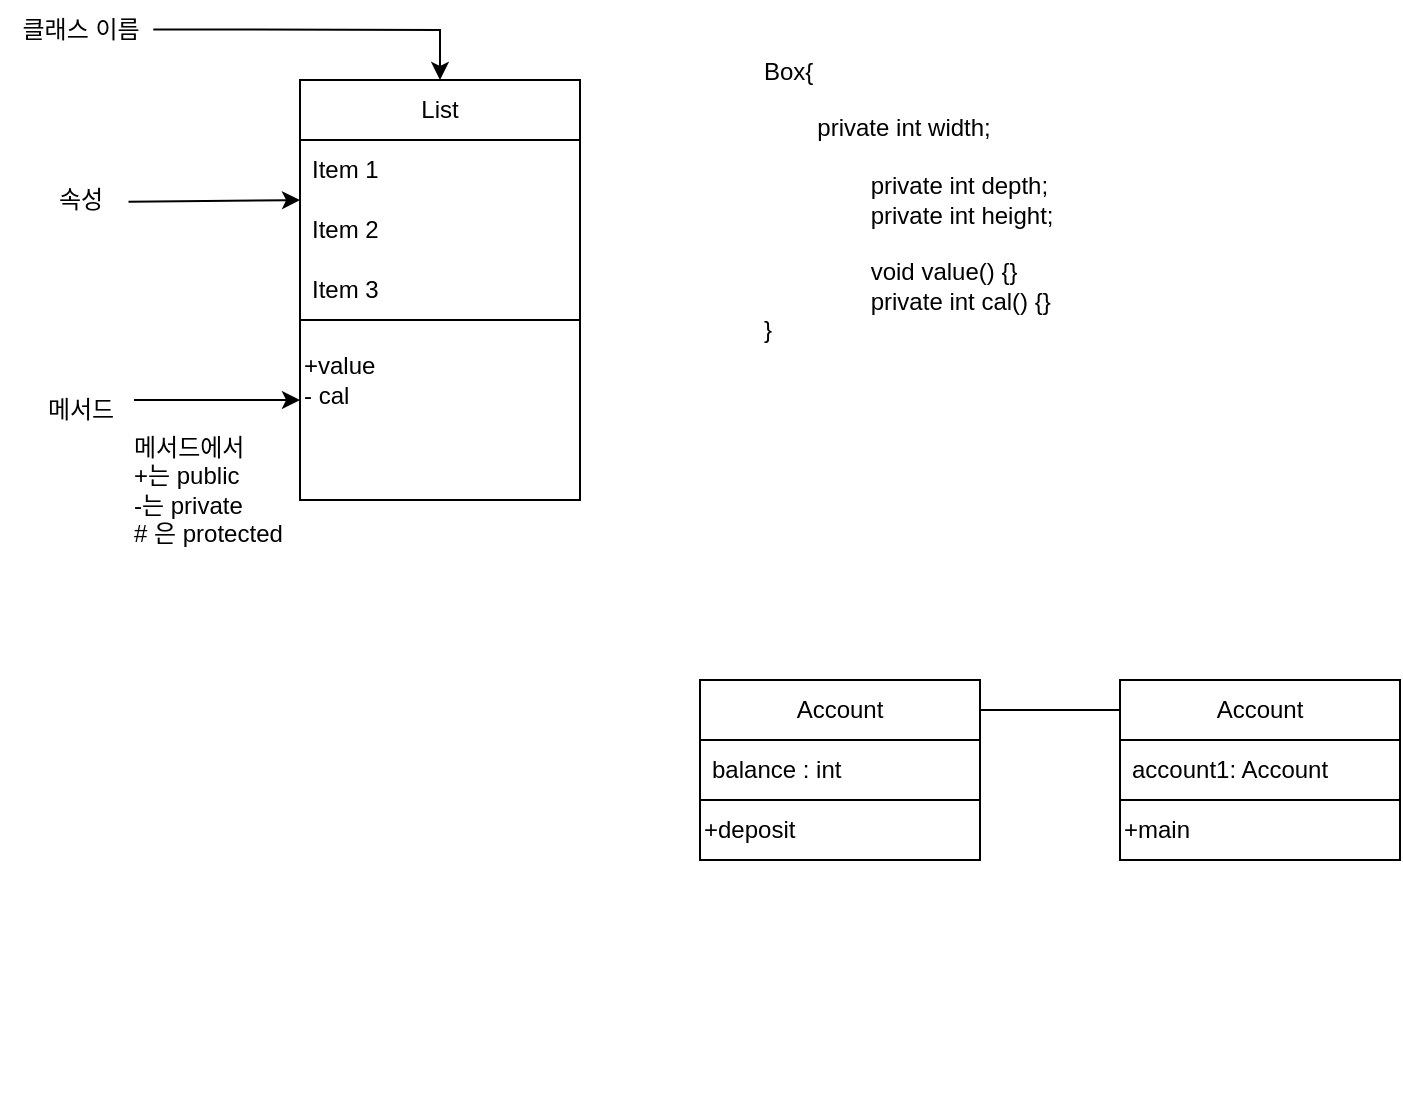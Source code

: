 <mxfile version="27.2.0">
  <diagram name="페이지-1" id="m6DqBl6Ovqt11QRuUK9R">
    <mxGraphModel dx="983" dy="536" grid="1" gridSize="10" guides="1" tooltips="1" connect="1" arrows="1" fold="1" page="1" pageScale="1" pageWidth="827" pageHeight="1169" math="0" shadow="0">
      <root>
        <mxCell id="0" />
        <mxCell id="1" parent="0" />
        <mxCell id="fsGFzsNiL9sgcAbK3XRF-6" value="Box{&lt;div&gt;&lt;span style=&quot;background-color: transparent; color: light-dark(rgb(0, 0, 0), rgb(255, 255, 255));&quot;&gt;&lt;span style=&quot;white-space: pre;&quot;&gt;&#x9;&lt;/span&gt;&lt;br&gt;&lt;/span&gt;&lt;/div&gt;&lt;div&gt;&lt;span style=&quot;white-space: pre;&quot;&gt;&#x9;&lt;/span&gt;private int width;&lt;br&gt;&lt;/div&gt;&lt;div&gt;&lt;span style=&quot;white-space: pre;&quot;&gt;&#x9;&lt;/span&gt;&lt;span style=&quot;white-space: pre;&quot;&gt;&#x9;&lt;/span&gt;&lt;br&gt;&lt;/div&gt;&lt;div&gt;&lt;span style=&quot;white-space: pre;&quot;&gt;&#x9;&lt;span style=&quot;white-space: pre;&quot;&gt;&#x9;&lt;/span&gt;private int depth;&lt;/span&gt;&lt;br&gt;&lt;/div&gt;&lt;div&gt;&lt;span style=&quot;white-space: pre;&quot;&gt;&#x9;&lt;/span&gt;&lt;span style=&quot;white-space: pre;&quot;&gt;&#x9;&lt;/span&gt;private int height;&lt;br&gt;&lt;/div&gt;&lt;div&gt;&lt;br&gt;&lt;/div&gt;&lt;div&gt;&lt;span style=&quot;white-space: pre;&quot;&gt;&#x9;&lt;/span&gt;&lt;span style=&quot;white-space: pre;&quot;&gt;&#x9;&lt;/span&gt;void value() {}&lt;/div&gt;&lt;div&gt;&lt;span style=&quot;white-space: pre;&quot;&gt;&#x9;&lt;/span&gt;&lt;span style=&quot;white-space: pre;&quot;&gt;&#x9;&lt;/span&gt;private int cal() {}&lt;br&gt;&lt;/div&gt;&lt;div&gt;&lt;span style=&quot;background-color: transparent; color: light-dark(rgb(0, 0, 0), rgb(255, 255, 255));&quot;&gt;}&lt;/span&gt;&lt;/div&gt;" style="text;html=1;align=left;verticalAlign=middle;resizable=0;points=[];autosize=1;strokeColor=none;fillColor=none;" vertex="1" parent="1">
          <mxGeometry x="410" y="90" width="170" height="160" as="geometry" />
        </mxCell>
        <mxCell id="fsGFzsNiL9sgcAbK3XRF-7" value="클래스 이름" style="text;html=1;align=center;verticalAlign=middle;resizable=0;points=[];autosize=1;strokeColor=none;fillColor=none;" vertex="1" parent="1">
          <mxGeometry x="30" y="70" width="80" height="30" as="geometry" />
        </mxCell>
        <mxCell id="fsGFzsNiL9sgcAbK3XRF-8" value="속성" style="text;html=1;align=center;verticalAlign=middle;resizable=0;points=[];autosize=1;strokeColor=none;fillColor=none;" vertex="1" parent="1">
          <mxGeometry x="45" y="155" width="50" height="30" as="geometry" />
        </mxCell>
        <mxCell id="fsGFzsNiL9sgcAbK3XRF-9" value="" style="endArrow=classic;html=1;rounded=0;exitX=0.958;exitY=0.49;exitDx=0;exitDy=0;exitPerimeter=0;entryX=0.5;entryY=0;entryDx=0;entryDy=0;" edge="1" parent="1" source="fsGFzsNiL9sgcAbK3XRF-7" target="fsGFzsNiL9sgcAbK3XRF-2">
          <mxGeometry width="50" height="50" relative="1" as="geometry">
            <mxPoint x="350" y="280" as="sourcePoint" />
            <mxPoint x="400" y="230" as="targetPoint" />
            <Array as="points">
              <mxPoint x="250" y="85" />
            </Array>
          </mxGeometry>
        </mxCell>
        <mxCell id="fsGFzsNiL9sgcAbK3XRF-10" value="" style="endArrow=classic;html=1;rounded=0;exitX=0.985;exitY=0.53;exitDx=0;exitDy=0;exitPerimeter=0;" edge="1" parent="1" source="fsGFzsNiL9sgcAbK3XRF-8">
          <mxGeometry width="50" height="50" relative="1" as="geometry">
            <mxPoint x="350" y="280" as="sourcePoint" />
            <mxPoint x="180" y="170" as="targetPoint" />
          </mxGeometry>
        </mxCell>
        <mxCell id="fsGFzsNiL9sgcAbK3XRF-12" value="메서드" style="text;html=1;align=center;verticalAlign=middle;resizable=0;points=[];autosize=1;strokeColor=none;fillColor=none;" vertex="1" parent="1">
          <mxGeometry x="40" y="260" width="60" height="30" as="geometry" />
        </mxCell>
        <mxCell id="fsGFzsNiL9sgcAbK3XRF-14" value="" style="endArrow=classic;html=1;rounded=0;" edge="1" parent="1">
          <mxGeometry width="50" height="50" relative="1" as="geometry">
            <mxPoint x="97" y="270" as="sourcePoint" />
            <mxPoint x="180" y="270" as="targetPoint" />
          </mxGeometry>
        </mxCell>
        <mxCell id="fsGFzsNiL9sgcAbK3XRF-17" value="메서드에서&lt;div&gt;+는 public&lt;/div&gt;&lt;div&gt;-는 private&lt;/div&gt;&lt;div&gt;# 은 protected&lt;/div&gt;" style="text;html=1;align=left;verticalAlign=middle;resizable=0;points=[];autosize=1;strokeColor=none;fillColor=none;" vertex="1" parent="1">
          <mxGeometry x="95" y="280" width="100" height="70" as="geometry" />
        </mxCell>
        <mxCell id="fsGFzsNiL9sgcAbK3XRF-18" value="" style="group" vertex="1" connectable="0" parent="1">
          <mxGeometry x="180" y="110" width="140" height="210" as="geometry" />
        </mxCell>
        <mxCell id="fsGFzsNiL9sgcAbK3XRF-2" value="List" style="swimlane;fontStyle=0;childLayout=stackLayout;horizontal=1;startSize=30;horizontalStack=0;resizeParent=1;resizeParentMax=0;resizeLast=0;collapsible=1;marginBottom=0;whiteSpace=wrap;html=1;" vertex="1" parent="fsGFzsNiL9sgcAbK3XRF-18">
          <mxGeometry width="140" height="120" as="geometry" />
        </mxCell>
        <mxCell id="fsGFzsNiL9sgcAbK3XRF-3" value="Item 1" style="text;strokeColor=none;fillColor=none;align=left;verticalAlign=middle;spacingLeft=4;spacingRight=4;overflow=hidden;points=[[0,0.5],[1,0.5]];portConstraint=eastwest;rotatable=0;whiteSpace=wrap;html=1;" vertex="1" parent="fsGFzsNiL9sgcAbK3XRF-2">
          <mxGeometry y="30" width="140" height="30" as="geometry" />
        </mxCell>
        <mxCell id="fsGFzsNiL9sgcAbK3XRF-4" value="Item 2" style="text;strokeColor=none;fillColor=none;align=left;verticalAlign=middle;spacingLeft=4;spacingRight=4;overflow=hidden;points=[[0,0.5],[1,0.5]];portConstraint=eastwest;rotatable=0;whiteSpace=wrap;html=1;" vertex="1" parent="fsGFzsNiL9sgcAbK3XRF-2">
          <mxGeometry y="60" width="140" height="30" as="geometry" />
        </mxCell>
        <mxCell id="fsGFzsNiL9sgcAbK3XRF-5" value="Item 3" style="text;strokeColor=none;fillColor=none;align=left;verticalAlign=middle;spacingLeft=4;spacingRight=4;overflow=hidden;points=[[0,0.5],[1,0.5]];portConstraint=eastwest;rotatable=0;whiteSpace=wrap;html=1;" vertex="1" parent="fsGFzsNiL9sgcAbK3XRF-2">
          <mxGeometry y="90" width="140" height="30" as="geometry" />
        </mxCell>
        <mxCell id="fsGFzsNiL9sgcAbK3XRF-13" value="" style="swimlane;startSize=0;" vertex="1" parent="fsGFzsNiL9sgcAbK3XRF-18">
          <mxGeometry y="120" width="140" height="90" as="geometry" />
        </mxCell>
        <mxCell id="fsGFzsNiL9sgcAbK3XRF-16" value="+value&lt;div&gt;- cal&lt;/div&gt;" style="text;html=1;align=left;verticalAlign=middle;resizable=0;points=[];autosize=1;strokeColor=none;fillColor=none;" vertex="1" parent="fsGFzsNiL9sgcAbK3XRF-13">
          <mxGeometry y="10" width="60" height="40" as="geometry" />
        </mxCell>
        <mxCell id="fsGFzsNiL9sgcAbK3XRF-19" value="" style="group" vertex="1" connectable="0" parent="1">
          <mxGeometry x="380" y="410" width="140" height="210" as="geometry" />
        </mxCell>
        <mxCell id="fsGFzsNiL9sgcAbK3XRF-20" value="Account" style="swimlane;fontStyle=0;childLayout=stackLayout;horizontal=1;startSize=30;horizontalStack=0;resizeParent=1;resizeParentMax=0;resizeLast=0;collapsible=1;marginBottom=0;whiteSpace=wrap;html=1;" vertex="1" parent="fsGFzsNiL9sgcAbK3XRF-19">
          <mxGeometry width="140" height="60" as="geometry" />
        </mxCell>
        <mxCell id="fsGFzsNiL9sgcAbK3XRF-21" value="balance : int" style="text;strokeColor=none;fillColor=none;align=left;verticalAlign=middle;spacingLeft=4;spacingRight=4;overflow=hidden;points=[[0,0.5],[1,0.5]];portConstraint=eastwest;rotatable=0;whiteSpace=wrap;html=1;" vertex="1" parent="fsGFzsNiL9sgcAbK3XRF-20">
          <mxGeometry y="30" width="140" height="30" as="geometry" />
        </mxCell>
        <mxCell id="fsGFzsNiL9sgcAbK3XRF-24" value="" style="swimlane;startSize=0;" vertex="1" parent="fsGFzsNiL9sgcAbK3XRF-19">
          <mxGeometry y="60" width="140" height="30" as="geometry" />
        </mxCell>
        <mxCell id="fsGFzsNiL9sgcAbK3XRF-25" value="&lt;div&gt;+deposit&lt;/div&gt;" style="text;html=1;align=left;verticalAlign=middle;resizable=0;points=[];autosize=1;strokeColor=none;fillColor=none;" vertex="1" parent="fsGFzsNiL9sgcAbK3XRF-24">
          <mxGeometry width="70" height="30" as="geometry" />
        </mxCell>
        <mxCell id="fsGFzsNiL9sgcAbK3XRF-26" value="Account" style="swimlane;fontStyle=0;childLayout=stackLayout;horizontal=1;startSize=30;horizontalStack=0;resizeParent=1;resizeParentMax=0;resizeLast=0;collapsible=1;marginBottom=0;whiteSpace=wrap;html=1;" vertex="1" parent="1">
          <mxGeometry x="590" y="410" width="140" height="60" as="geometry">
            <mxRectangle x="590" y="410" width="80" height="30" as="alternateBounds" />
          </mxGeometry>
        </mxCell>
        <mxCell id="fsGFzsNiL9sgcAbK3XRF-27" value="account1: Account" style="text;strokeColor=none;fillColor=none;align=left;verticalAlign=middle;spacingLeft=4;spacingRight=4;overflow=hidden;points=[[0,0.5],[1,0.5]];portConstraint=eastwest;rotatable=0;whiteSpace=wrap;html=1;" vertex="1" parent="fsGFzsNiL9sgcAbK3XRF-26">
          <mxGeometry y="30" width="140" height="30" as="geometry" />
        </mxCell>
        <mxCell id="fsGFzsNiL9sgcAbK3XRF-28" value="" style="swimlane;startSize=0;" vertex="1" parent="1">
          <mxGeometry x="590" y="470" width="140" height="30" as="geometry" />
        </mxCell>
        <mxCell id="fsGFzsNiL9sgcAbK3XRF-29" value="+main" style="text;html=1;align=left;verticalAlign=middle;resizable=0;points=[];autosize=1;strokeColor=none;fillColor=none;" vertex="1" parent="fsGFzsNiL9sgcAbK3XRF-28">
          <mxGeometry width="60" height="30" as="geometry" />
        </mxCell>
        <mxCell id="fsGFzsNiL9sgcAbK3XRF-31" value="" style="endArrow=none;html=1;rounded=0;exitX=1;exitY=0.25;exitDx=0;exitDy=0;entryX=0;entryY=0.25;entryDx=0;entryDy=0;" edge="1" parent="1" source="fsGFzsNiL9sgcAbK3XRF-20" target="fsGFzsNiL9sgcAbK3XRF-26">
          <mxGeometry width="50" height="50" relative="1" as="geometry">
            <mxPoint x="350" y="630" as="sourcePoint" />
            <mxPoint x="400" y="580" as="targetPoint" />
          </mxGeometry>
        </mxCell>
      </root>
    </mxGraphModel>
  </diagram>
</mxfile>
